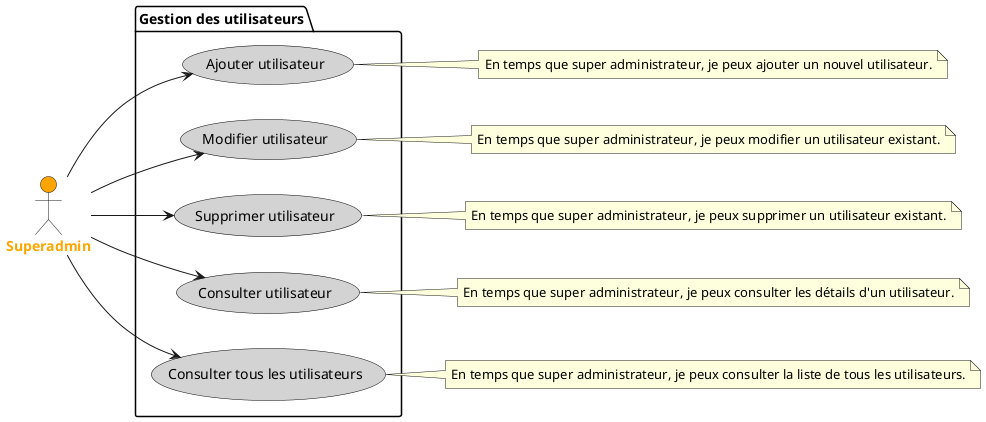 @startuml UserStorySuperadminUser

left to right direction
skinparam actorFontStyle bold
skinparam usecase {
    BackgroundColor YellowGreen
    BorderColor Black
}

actor "Superadmin" as S #Orange;text:Orange

package "Gestion des utilisateurs" {
    usecase "Ajouter utilisateur" as Au #LightGray;text:Black
    usecase "Modifier utilisateur" as Mu #LightGray;text:Black
    usecase "Supprimer utilisateur" as Su #LightGray;text:Black
    usecase "Consulter utilisateur" as Cu #LightGray;text:Black
    usecase "Consulter tous les utilisateurs" as Ctu #LightGray;text:Black
}

' Relations entre acteurs et cas d'utilisation
S --> Au
S --> Mu
S --> Su
S --> Cu
S --> Ctu

' Description des cas d'utilisation
note right of Au
    En temps que super administrateur, je peux ajouter un nouvel utilisateur.
end note
note right of Mu
    En temps que super administrateur, je peux modifier un utilisateur existant.
end note
note right of Su
    En temps que super administrateur, je peux supprimer un utilisateur existant.
end note
note right of Cu
    En temps que super administrateur, je peux consulter les détails d'un utilisateur.
end note
note right of Ctu
    En temps que super administrateur, je peux consulter la liste de tous les utilisateurs.
end note

@enduml